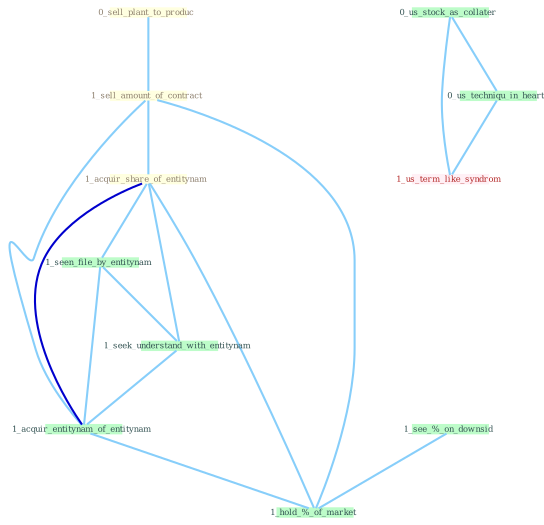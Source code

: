 Graph G{ 
    node
    [shape=polygon,style=filled,width=.5,height=.06,color="#BDFCC9",fixedsize=true,fontsize=4,
    fontcolor="#2f4f4f"];
    {node
    [color="#ffffe0", fontcolor="#8b7d6b"] "0_sell_plant_to_produc " "1_sell_amount_of_contract " "1_acquir_share_of_entitynam "}
{node [color="#fff0f5", fontcolor="#b22222"] "1_us_term_like_syndrom "}
edge [color="#B0E2FF"];

	"0_sell_plant_to_produc " -- "1_sell_amount_of_contract " [w="1", color="#87cefa" ];
	"1_sell_amount_of_contract " -- "1_acquir_share_of_entitynam " [w="1", color="#87cefa" ];
	"1_sell_amount_of_contract " -- "1_acquir_entitynam_of_entitynam " [w="1", color="#87cefa" ];
	"1_sell_amount_of_contract " -- "1_hold_%_of_market " [w="1", color="#87cefa" ];
	"1_acquir_share_of_entitynam " -- "1_seen_file_by_entitynam " [w="1", color="#87cefa" ];
	"1_acquir_share_of_entitynam " -- "1_seek_understand_with_entitynam " [w="1", color="#87cefa" ];
	"1_acquir_share_of_entitynam " -- "1_acquir_entitynam_of_entitynam " [w="3", color="#0000cd" , len=0.6];
	"1_acquir_share_of_entitynam " -- "1_hold_%_of_market " [w="1", color="#87cefa" ];
	"1_seen_file_by_entitynam " -- "1_seek_understand_with_entitynam " [w="1", color="#87cefa" ];
	"1_seen_file_by_entitynam " -- "1_acquir_entitynam_of_entitynam " [w="1", color="#87cefa" ];
	"0_us_stock_as_collater " -- "0_us_techniqu_in_heart " [w="1", color="#87cefa" ];
	"0_us_stock_as_collater " -- "1_us_term_like_syndrom " [w="1", color="#87cefa" ];
	"1_seek_understand_with_entitynam " -- "1_acquir_entitynam_of_entitynam " [w="1", color="#87cefa" ];
	"1_acquir_entitynam_of_entitynam " -- "1_hold_%_of_market " [w="1", color="#87cefa" ];
	"0_us_techniqu_in_heart " -- "1_us_term_like_syndrom " [w="1", color="#87cefa" ];
	"1_see_%_on_downsid " -- "1_hold_%_of_market " [w="1", color="#87cefa" ];
}